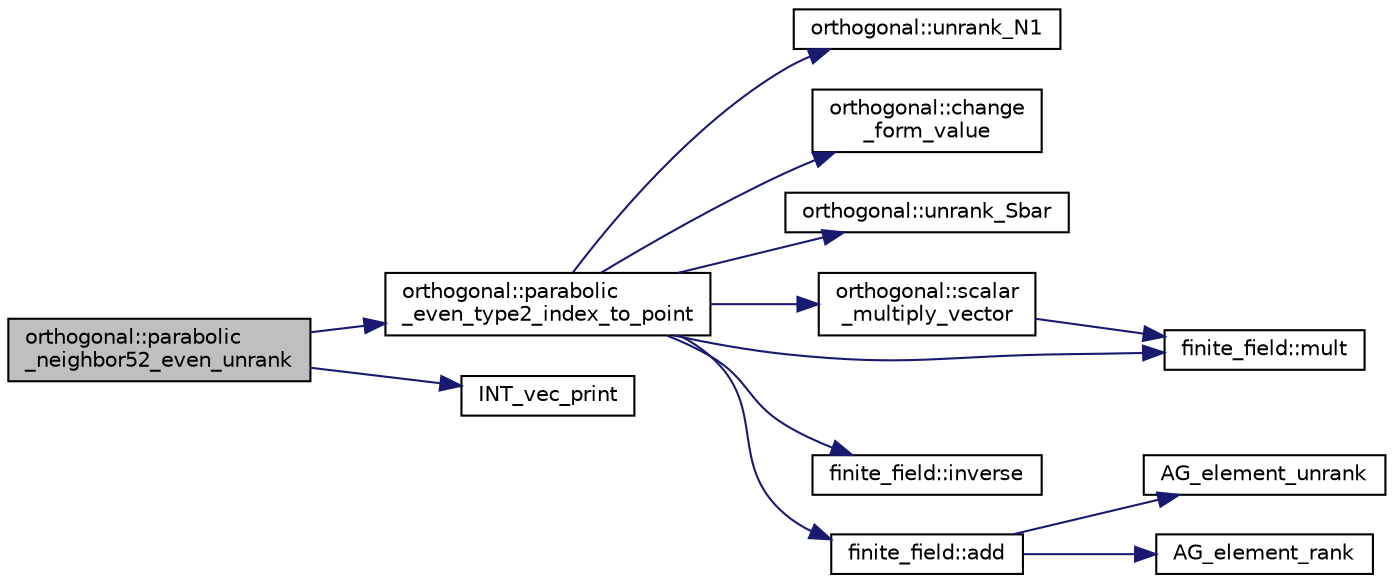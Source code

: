 digraph "orthogonal::parabolic_neighbor52_even_unrank"
{
  edge [fontname="Helvetica",fontsize="10",labelfontname="Helvetica",labelfontsize="10"];
  node [fontname="Helvetica",fontsize="10",shape=record];
  rankdir="LR";
  Node21113 [label="orthogonal::parabolic\l_neighbor52_even_unrank",height=0.2,width=0.4,color="black", fillcolor="grey75", style="filled", fontcolor="black"];
  Node21113 -> Node21114 [color="midnightblue",fontsize="10",style="solid",fontname="Helvetica"];
  Node21114 [label="orthogonal::parabolic\l_even_type2_index_to_point",height=0.2,width=0.4,color="black", fillcolor="white", style="filled",URL="$d7/daa/classorthogonal.html#ac00a073ffe018536d0b07841b405533a"];
  Node21114 -> Node21115 [color="midnightblue",fontsize="10",style="solid",fontname="Helvetica"];
  Node21115 [label="orthogonal::unrank_N1",height=0.2,width=0.4,color="black", fillcolor="white", style="filled",URL="$d7/daa/classorthogonal.html#ac39ac9cea140f569c2b78ad01310b4b6"];
  Node21114 -> Node21116 [color="midnightblue",fontsize="10",style="solid",fontname="Helvetica"];
  Node21116 [label="orthogonal::change\l_form_value",height=0.2,width=0.4,color="black", fillcolor="white", style="filled",URL="$d7/daa/classorthogonal.html#a981c26d4b73e152cd884f0b969a581bf"];
  Node21114 -> Node21117 [color="midnightblue",fontsize="10",style="solid",fontname="Helvetica"];
  Node21117 [label="orthogonal::unrank_Sbar",height=0.2,width=0.4,color="black", fillcolor="white", style="filled",URL="$d7/daa/classorthogonal.html#af5dc4e991f79be6bfdce4325648e037a"];
  Node21114 -> Node21118 [color="midnightblue",fontsize="10",style="solid",fontname="Helvetica"];
  Node21118 [label="orthogonal::scalar\l_multiply_vector",height=0.2,width=0.4,color="black", fillcolor="white", style="filled",URL="$d7/daa/classorthogonal.html#aa09d1376cd2f6bd9a3dbc05d2e300345"];
  Node21118 -> Node21119 [color="midnightblue",fontsize="10",style="solid",fontname="Helvetica"];
  Node21119 [label="finite_field::mult",height=0.2,width=0.4,color="black", fillcolor="white", style="filled",URL="$df/d5a/classfinite__field.html#a24fb5917aa6d4d656fd855b7f44a13b0"];
  Node21114 -> Node21120 [color="midnightblue",fontsize="10",style="solid",fontname="Helvetica"];
  Node21120 [label="finite_field::inverse",height=0.2,width=0.4,color="black", fillcolor="white", style="filled",URL="$df/d5a/classfinite__field.html#a69f2a12c01e70b7ce2d115c5221c9cdd"];
  Node21114 -> Node21119 [color="midnightblue",fontsize="10",style="solid",fontname="Helvetica"];
  Node21114 -> Node21121 [color="midnightblue",fontsize="10",style="solid",fontname="Helvetica"];
  Node21121 [label="finite_field::add",height=0.2,width=0.4,color="black", fillcolor="white", style="filled",URL="$df/d5a/classfinite__field.html#a8f12328a27500f3c7be0c849ebbc9d14"];
  Node21121 -> Node21122 [color="midnightblue",fontsize="10",style="solid",fontname="Helvetica"];
  Node21122 [label="AG_element_unrank",height=0.2,width=0.4,color="black", fillcolor="white", style="filled",URL="$d4/d67/geometry_8h.html#a4a33b86c87b2879b97cfa1327abe2885"];
  Node21121 -> Node21123 [color="midnightblue",fontsize="10",style="solid",fontname="Helvetica"];
  Node21123 [label="AG_element_rank",height=0.2,width=0.4,color="black", fillcolor="white", style="filled",URL="$d4/d67/geometry_8h.html#ab2ac908d07dd8038fd996e26bdc75c17"];
  Node21113 -> Node21124 [color="midnightblue",fontsize="10",style="solid",fontname="Helvetica"];
  Node21124 [label="INT_vec_print",height=0.2,width=0.4,color="black", fillcolor="white", style="filled",URL="$df/dbf/sajeeb_8_c.html#a79a5901af0b47dd0d694109543c027fe"];
}
